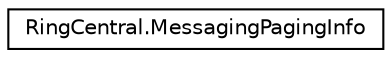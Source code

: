 digraph "Graphical Class Hierarchy"
{
 // LATEX_PDF_SIZE
  edge [fontname="Helvetica",fontsize="10",labelfontname="Helvetica",labelfontsize="10"];
  node [fontname="Helvetica",fontsize="10",shape=record];
  rankdir="LR";
  Node0 [label="RingCentral.MessagingPagingInfo",height=0.2,width=0.4,color="black", fillcolor="white", style="filled",URL="$classRingCentral_1_1MessagingPagingInfo.html",tooltip="Information on paging"];
}
